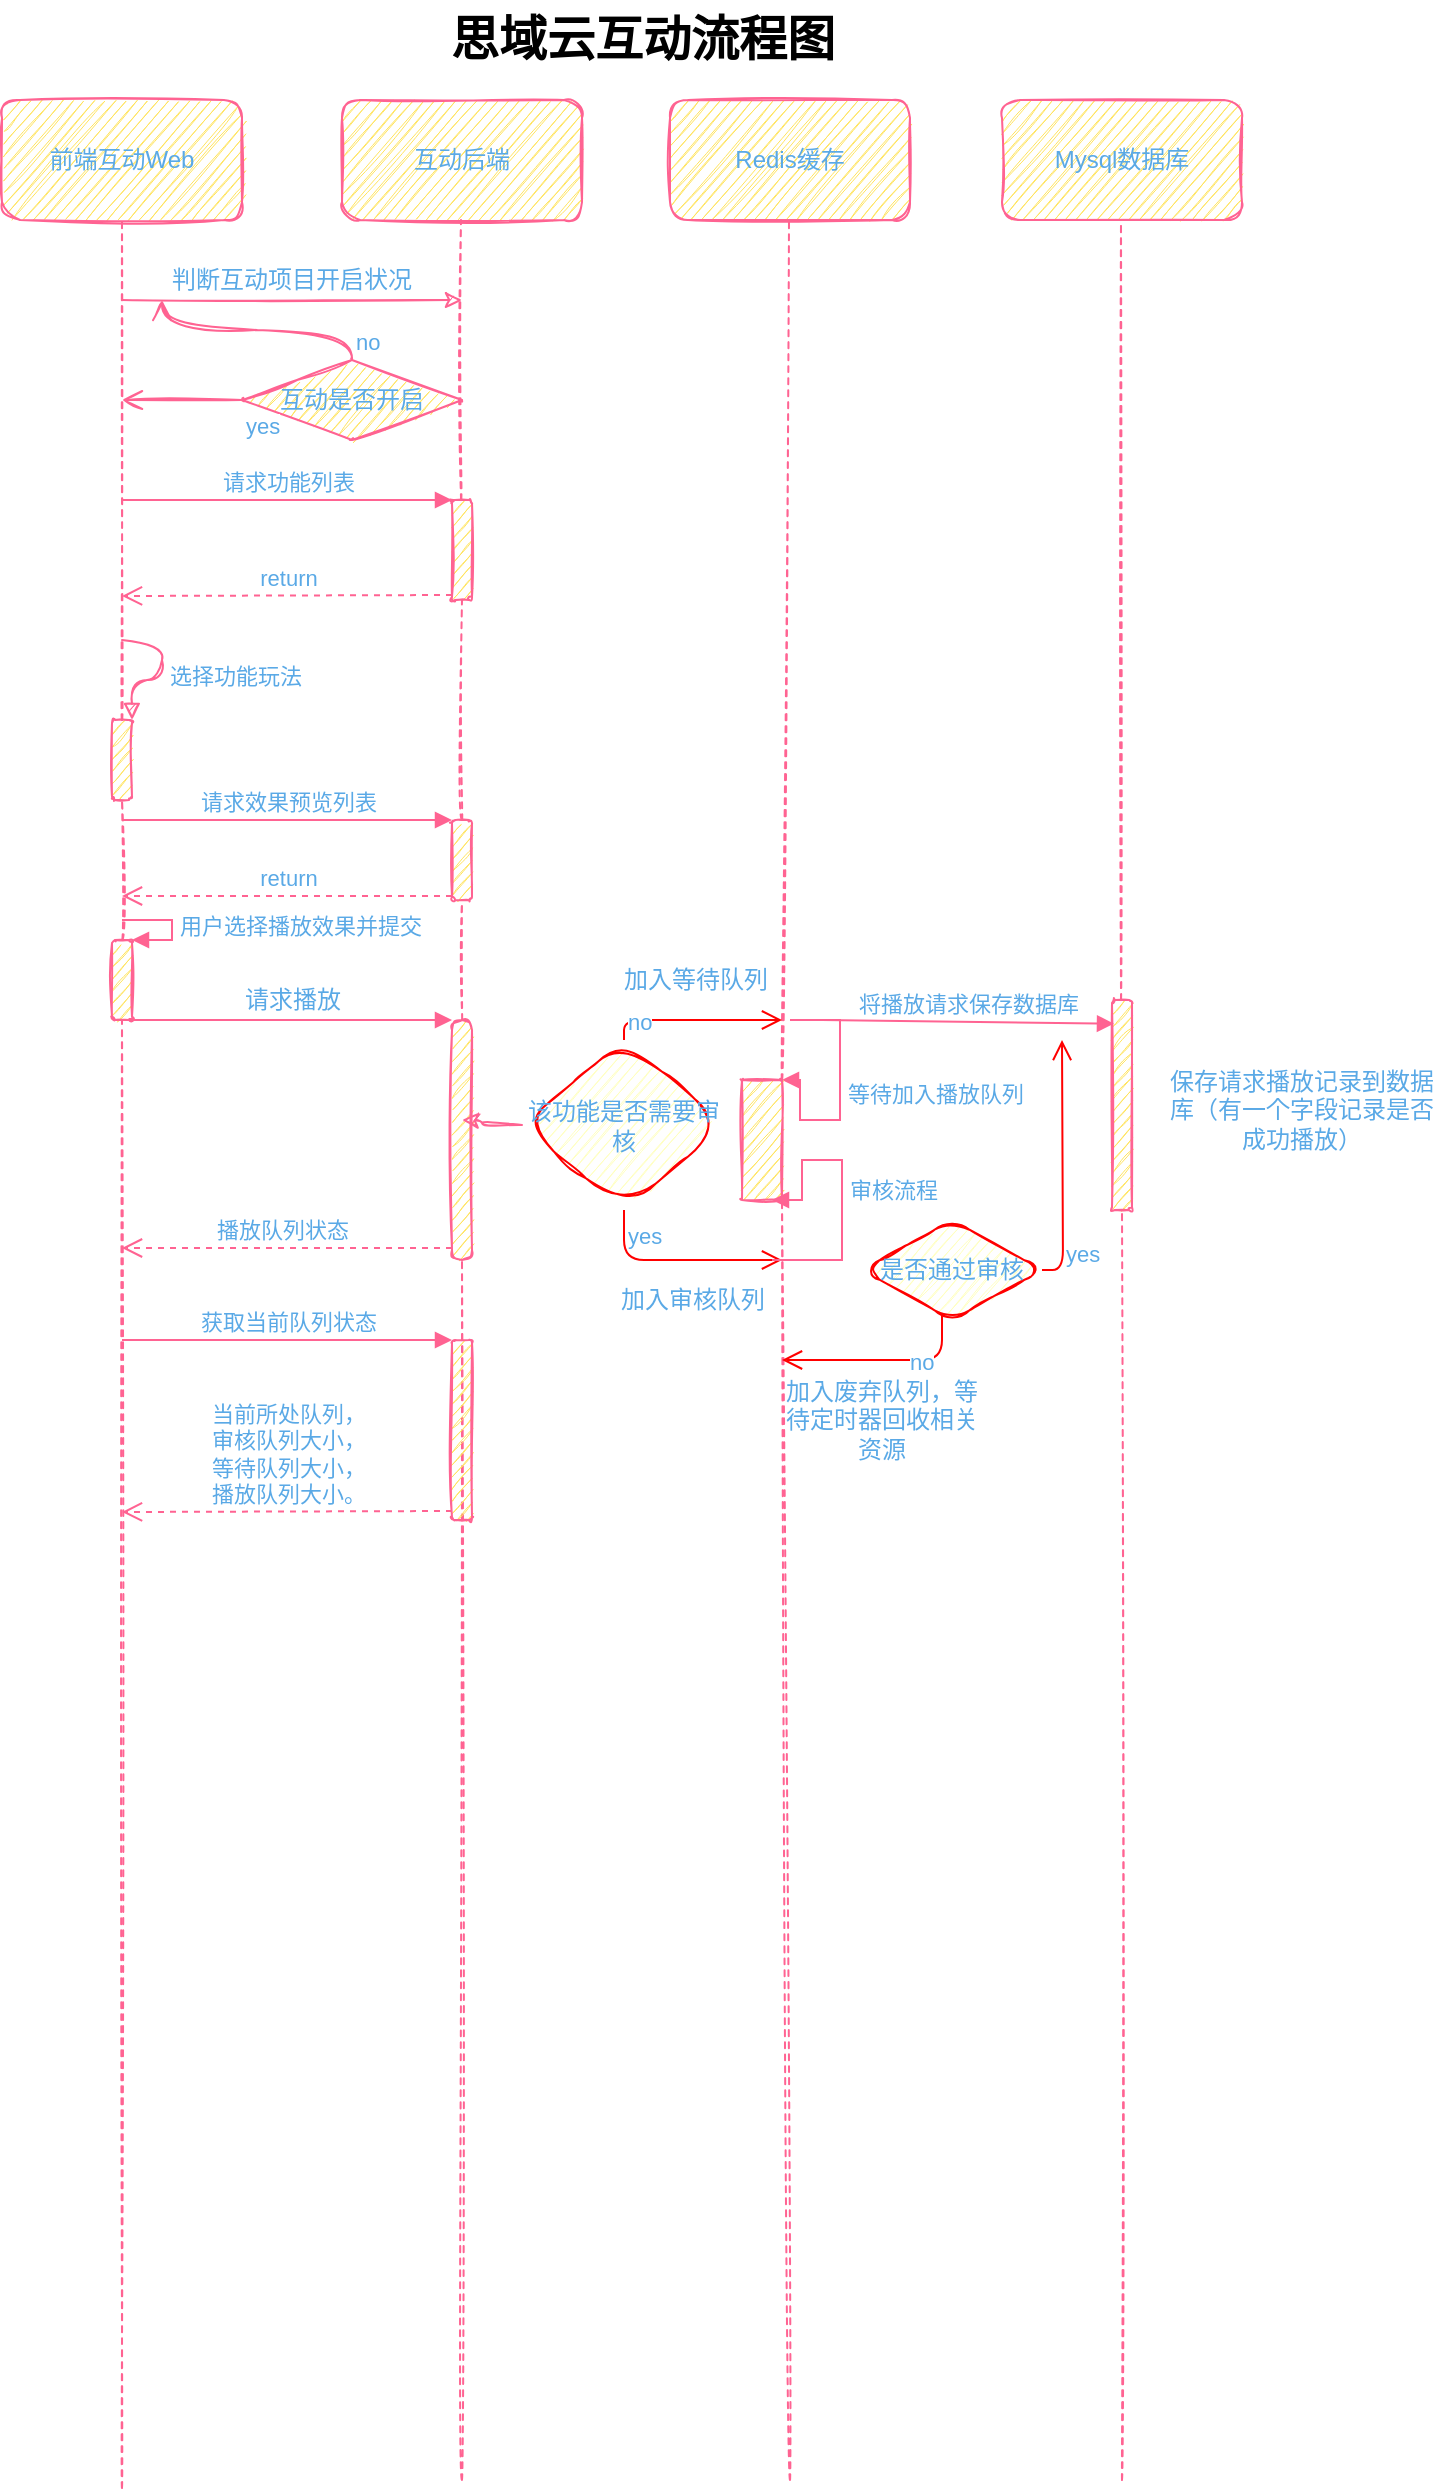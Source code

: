 <mxfile version="14.2.2" type="github"><diagram id="PcgzoLrbCrnPx952Tri7" name="Page-1"><mxGraphModel dx="1422" dy="794" grid="1" gridSize="10" guides="1" tooltips="1" connect="1" arrows="1" fold="1" page="1" pageScale="1" pageWidth="827" pageHeight="1169" math="0" shadow="0"><root><mxCell id="0"/><mxCell id="1" parent="0"/><mxCell id="JzUwozBTYSbF-wmLSSYQ-1" value="前端互动Web" style="whiteSpace=wrap;html=1;fillColor=#FFE45E;strokeColor=#FF6392;fontColor=#5AA9E6;sketch=1;rounded=1;" parent="1" vertex="1"><mxGeometry x="80" y="60" width="120" height="60" as="geometry"/></mxCell><mxCell id="JzUwozBTYSbF-wmLSSYQ-2" value="Redis缓存" style="whiteSpace=wrap;html=1;fillColor=#FFE45E;strokeColor=#FF6392;fontColor=#5AA9E6;sketch=1;rounded=1;" parent="1" vertex="1"><mxGeometry x="414" y="60" width="120" height="60" as="geometry"/></mxCell><mxCell id="JzUwozBTYSbF-wmLSSYQ-3" value="互动后端" style="whiteSpace=wrap;html=1;fillColor=#FFE45E;strokeColor=#FF6392;fontColor=#5AA9E6;sketch=1;rounded=1;" parent="1" vertex="1"><mxGeometry x="250" y="60" width="120" height="60" as="geometry"/></mxCell><mxCell id="JzUwozBTYSbF-wmLSSYQ-4" value="Mysql数据库" style="whiteSpace=wrap;html=1;fillColor=#FFE45E;strokeColor=#FF6392;fontColor=#5AA9E6;sketch=1;rounded=1;" parent="1" vertex="1"><mxGeometry x="580" y="60" width="120" height="60" as="geometry"/></mxCell><mxCell id="JzUwozBTYSbF-wmLSSYQ-5" value="" style="endArrow=none;dashed=1;html=1;strokeColor=#FF6392;fontColor=#5AA9E6;sketch=1;curved=1;" parent="1" source="Codr6L8IOe1PM9GCjD39-19" edge="1"><mxGeometry width="50" height="50" relative="1" as="geometry"><mxPoint x="140" y="780" as="sourcePoint"/><mxPoint x="140" y="120" as="targetPoint"/></mxGeometry></mxCell><mxCell id="JzUwozBTYSbF-wmLSSYQ-7" value="" style="endArrow=classic;html=1;strokeColor=#FF6392;fontColor=#5AA9E6;sketch=1;curved=1;" parent="1" edge="1"><mxGeometry width="50" height="50" relative="1" as="geometry"><mxPoint x="140" y="160" as="sourcePoint"/><mxPoint x="310" y="160" as="targetPoint"/><Array as="points"><mxPoint x="230" y="160"/></Array></mxGeometry></mxCell><mxCell id="JzUwozBTYSbF-wmLSSYQ-8" value="" style="endArrow=none;dashed=1;html=1;strokeColor=#FF6392;fontColor=#5AA9E6;sketch=1;curved=1;" parent="1" source="Codr6L8IOe1PM9GCjD39-28" edge="1"><mxGeometry width="50" height="50" relative="1" as="geometry"><mxPoint x="309.5" y="780" as="sourcePoint"/><mxPoint x="309.5" y="120" as="targetPoint"/></mxGeometry></mxCell><mxCell id="JzUwozBTYSbF-wmLSSYQ-9" value="" style="endArrow=none;dashed=1;html=1;strokeColor=#FF6392;fontColor=#5AA9E6;sketch=1;curved=1;" parent="1" source="Codr6L8IOe1PM9GCjD39-62" edge="1"><mxGeometry width="50" height="50" relative="1" as="geometry"><mxPoint x="474" y="1250" as="sourcePoint"/><mxPoint x="473.5" y="120" as="targetPoint"/></mxGeometry></mxCell><mxCell id="JzUwozBTYSbF-wmLSSYQ-10" value="" style="endArrow=none;dashed=1;html=1;strokeColor=#FF6392;fontColor=#5AA9E6;sketch=1;curved=1;" parent="1" source="Codr6L8IOe1PM9GCjD39-72" edge="1"><mxGeometry width="50" height="50" relative="1" as="geometry"><mxPoint x="640" y="1250" as="sourcePoint"/><mxPoint x="639.5" y="120" as="targetPoint"/></mxGeometry></mxCell><mxCell id="Codr6L8IOe1PM9GCjD39-1" value="判断互动项目开启状况" style="text;html=1;strokeColor=none;fillColor=none;align=center;verticalAlign=middle;whiteSpace=wrap;fontColor=#5AA9E6;sketch=1;rounded=1;" parent="1" vertex="1"><mxGeometry x="160" y="140" width="130" height="20" as="geometry"/></mxCell><mxCell id="Codr6L8IOe1PM9GCjD39-12" value="互动是否开启" style="rhombus;whiteSpace=wrap;html=1;fillColor=#FFE45E;strokeColor=#FF6392;fontColor=#5AA9E6;arcSize=0;sketch=1;rounded=1;" parent="1" vertex="1"><mxGeometry x="200" y="190" width="110" height="40" as="geometry"/></mxCell><mxCell id="Codr6L8IOe1PM9GCjD39-13" value="no" style="edgeStyle=orthogonalEdgeStyle;html=1;align=left;verticalAlign=bottom;endArrow=open;endSize=8;strokeColor=#FF6392;fillColor=#FFE45E;fontColor=#5AA9E6;entryX=0;entryY=1;entryDx=0;entryDy=0;sketch=1;curved=1;" parent="1" source="Codr6L8IOe1PM9GCjD39-12" target="Codr6L8IOe1PM9GCjD39-1" edge="1"><mxGeometry x="-1" relative="1" as="geometry"><mxPoint x="180" y="200" as="targetPoint"/></mxGeometry></mxCell><mxCell id="Codr6L8IOe1PM9GCjD39-14" value="yes" style="edgeStyle=orthogonalEdgeStyle;html=1;align=left;verticalAlign=top;endArrow=open;endSize=8;strokeColor=#FF6392;fillColor=#FFE45E;fontColor=#5AA9E6;sketch=1;curved=1;" parent="1" source="Codr6L8IOe1PM9GCjD39-12" edge="1"><mxGeometry x="-1" relative="1" as="geometry"><mxPoint x="140" y="210" as="targetPoint"/></mxGeometry></mxCell><mxCell id="Codr6L8IOe1PM9GCjD39-20" value="选择功能玩法" style="edgeStyle=orthogonalEdgeStyle;html=1;align=left;spacingLeft=2;endArrow=block;entryX=1;entryY=0;strokeColor=#FF6392;fillColor=#FFE45E;fontColor=#5AA9E6;sketch=1;curved=1;" parent="1" target="Codr6L8IOe1PM9GCjD39-19" edge="1"><mxGeometry relative="1" as="geometry"><mxPoint x="140" y="330" as="sourcePoint"/><Array as="points"><mxPoint x="160" y="330"/><mxPoint x="160" y="350"/><mxPoint x="145" y="350"/></Array><mxPoint as="offset"/></mxGeometry></mxCell><mxCell id="Codr6L8IOe1PM9GCjD39-25" value="请求效果预览列表" style="html=1;verticalAlign=bottom;endArrow=block;entryX=0;entryY=0;strokeColor=#FF6392;fillColor=#FFE45E;fontColor=#5AA9E6;" parent="1" target="Codr6L8IOe1PM9GCjD39-24" edge="1"><mxGeometry relative="1" as="geometry"><mxPoint x="140" y="420" as="sourcePoint"/></mxGeometry></mxCell><mxCell id="Codr6L8IOe1PM9GCjD39-26" value="return" style="html=1;verticalAlign=bottom;endArrow=open;dashed=1;endSize=8;exitX=0;exitY=0.95;strokeColor=#FF6392;fillColor=#FFE45E;fontColor=#5AA9E6;" parent="1" source="Codr6L8IOe1PM9GCjD39-24" edge="1"><mxGeometry relative="1" as="geometry"><mxPoint x="140" y="458" as="targetPoint"/></mxGeometry></mxCell><mxCell id="Codr6L8IOe1PM9GCjD39-24" value="" style="html=1;points=[];perimeter=orthogonalPerimeter;rounded=1;sketch=1;strokeColor=#FF6392;fillColor=#FFE45E;fontColor=#5AA9E6;" parent="1" vertex="1"><mxGeometry x="305" y="420" width="10" height="40" as="geometry"/></mxCell><mxCell id="Codr6L8IOe1PM9GCjD39-27" value="" style="endArrow=none;dashed=1;html=1;strokeColor=#FF6392;fontColor=#5AA9E6;sketch=1;curved=1;" parent="1" source="Codr6L8IOe1PM9GCjD39-36" target="Codr6L8IOe1PM9GCjD39-24" edge="1"><mxGeometry width="50" height="50" relative="1" as="geometry"><mxPoint x="309.5" y="780" as="sourcePoint"/><mxPoint x="309.5" y="120" as="targetPoint"/></mxGeometry></mxCell><mxCell id="Codr6L8IOe1PM9GCjD39-29" value="请求功能列表" style="html=1;verticalAlign=bottom;endArrow=block;entryX=0;entryY=0;strokeColor=#FF6392;fillColor=#FFE45E;fontColor=#5AA9E6;" parent="1" target="Codr6L8IOe1PM9GCjD39-28" edge="1"><mxGeometry relative="1" as="geometry"><mxPoint x="140" y="260" as="sourcePoint"/></mxGeometry></mxCell><mxCell id="Codr6L8IOe1PM9GCjD39-30" value="return" style="html=1;verticalAlign=bottom;endArrow=open;dashed=1;endSize=8;exitX=0;exitY=0.95;strokeColor=#FF6392;fillColor=#FFE45E;fontColor=#5AA9E6;" parent="1" source="Codr6L8IOe1PM9GCjD39-28" edge="1"><mxGeometry relative="1" as="geometry"><mxPoint x="140" y="308" as="targetPoint"/></mxGeometry></mxCell><mxCell id="Codr6L8IOe1PM9GCjD39-28" value="" style="html=1;points=[];perimeter=orthogonalPerimeter;rounded=1;sketch=1;strokeColor=#FF6392;fillColor=#FFE45E;fontColor=#5AA9E6;" parent="1" vertex="1"><mxGeometry x="305" y="260" width="10" height="50" as="geometry"/></mxCell><mxCell id="Codr6L8IOe1PM9GCjD39-31" value="" style="endArrow=none;dashed=1;html=1;strokeColor=#FF6392;fontColor=#5AA9E6;sketch=1;curved=1;" parent="1" source="Codr6L8IOe1PM9GCjD39-24" target="Codr6L8IOe1PM9GCjD39-28" edge="1"><mxGeometry width="50" height="50" relative="1" as="geometry"><mxPoint x="309.5" y="450" as="sourcePoint"/><mxPoint x="309.5" y="120" as="targetPoint"/></mxGeometry></mxCell><mxCell id="Codr6L8IOe1PM9GCjD39-19" value="" style="html=1;points=[];perimeter=orthogonalPerimeter;strokeColor=#FF6392;fillColor=#FFE45E;fontColor=#5AA9E6;sketch=1;rounded=1;" parent="1" vertex="1"><mxGeometry x="135" y="370" width="10" height="40" as="geometry"/></mxCell><mxCell id="Codr6L8IOe1PM9GCjD39-32" value="" style="endArrow=none;dashed=1;html=1;strokeColor=#FF6392;fontColor=#5AA9E6;sketch=1;curved=1;" parent="1" source="Codr6L8IOe1PM9GCjD39-33" target="Codr6L8IOe1PM9GCjD39-19" edge="1"><mxGeometry width="50" height="50" relative="1" as="geometry"><mxPoint x="140" y="780" as="sourcePoint"/><mxPoint x="140" y="120" as="targetPoint"/></mxGeometry></mxCell><mxCell id="Codr6L8IOe1PM9GCjD39-34" value="用户选择播放效果并提交" style="edgeStyle=orthogonalEdgeStyle;html=1;align=left;spacingLeft=2;endArrow=block;rounded=0;entryX=1;entryY=0;strokeColor=#FF6392;fillColor=#FFE45E;fontColor=#5AA9E6;" parent="1" target="Codr6L8IOe1PM9GCjD39-33" edge="1"><mxGeometry relative="1" as="geometry"><mxPoint x="140" y="470" as="sourcePoint"/><Array as="points"><mxPoint x="165" y="470"/></Array></mxGeometry></mxCell><mxCell id="Codr6L8IOe1PM9GCjD39-37" value="" style="verticalAlign=bottom;endArrow=block;entryX=0;entryY=0;strokeColor=#FF6392;fillColor=#FFE45E;fontColor=#5AA9E6;html=1;metaEdit=0;" parent="1" target="Codr6L8IOe1PM9GCjD39-36" edge="1"><mxGeometry relative="1" as="geometry"><mxPoint x="140" y="520" as="sourcePoint"/><Array as="points"><mxPoint x="220" y="520"/></Array></mxGeometry></mxCell><mxCell id="Codr6L8IOe1PM9GCjD39-38" value="播放队列状态" style="html=1;verticalAlign=bottom;endArrow=open;dashed=1;endSize=8;exitX=0;exitY=0.95;strokeColor=#FF6392;fillColor=#FFE45E;fontColor=#5AA9E6;" parent="1" source="Codr6L8IOe1PM9GCjD39-36" edge="1"><mxGeometry x="0.03" relative="1" as="geometry"><mxPoint x="140" y="634" as="targetPoint"/><mxPoint as="offset"/></mxGeometry></mxCell><mxCell id="Codr6L8IOe1PM9GCjD39-36" value="" style="html=1;points=[];perimeter=orthogonalPerimeter;rounded=1;sketch=1;strokeColor=#FF6392;fillColor=#FFE45E;fontColor=#5AA9E6;arcSize=50;" parent="1" vertex="1"><mxGeometry x="305" y="520" width="10" height="120" as="geometry"/></mxCell><mxCell id="Codr6L8IOe1PM9GCjD39-39" value="" style="endArrow=none;dashed=1;html=1;strokeColor=#FF6392;fontColor=#5AA9E6;sketch=1;curved=1;" parent="1" target="Codr6L8IOe1PM9GCjD39-36" edge="1"><mxGeometry width="50" height="50" relative="1" as="geometry"><mxPoint x="310" y="1250" as="sourcePoint"/><mxPoint x="309.5" y="460" as="targetPoint"/></mxGeometry></mxCell><mxCell id="Codr6L8IOe1PM9GCjD39-33" value="" style="html=1;points=[];perimeter=orthogonalPerimeter;rounded=1;sketch=1;strokeColor=#FF6392;fillColor=#FFE45E;fontColor=#5AA9E6;" parent="1" vertex="1"><mxGeometry x="135" y="480" width="10" height="40" as="geometry"/></mxCell><mxCell id="Codr6L8IOe1PM9GCjD39-40" value="" style="endArrow=none;dashed=1;html=1;strokeColor=#FF6392;fontColor=#5AA9E6;sketch=1;curved=1;" parent="1" target="Codr6L8IOe1PM9GCjD39-33" edge="1"><mxGeometry width="50" height="50" relative="1" as="geometry"><mxPoint x="140" y="1254" as="sourcePoint"/><mxPoint x="140" y="410" as="targetPoint"/></mxGeometry></mxCell><mxCell id="Codr6L8IOe1PM9GCjD39-42" value="请求播放" style="text;html=1;strokeColor=none;fillColor=none;align=center;verticalAlign=middle;whiteSpace=wrap;rounded=0;sketch=1;fontColor=#5AA9E6;" parent="1" vertex="1"><mxGeometry x="197.5" y="500" width="55" height="20" as="geometry"/></mxCell><mxCell id="Codr6L8IOe1PM9GCjD39-44" value="思域云互动流程图" style="text;strokeColor=none;fillColor=none;html=1;fontSize=24;fontStyle=1;verticalAlign=middle;align=center;rounded=1;sketch=1;" parent="1" vertex="1"><mxGeometry x="350" y="10" width="100" height="40" as="geometry"/></mxCell><mxCell id="Codr6L8IOe1PM9GCjD39-46" value="" style="html=1;points=[];perimeter=orthogonalPerimeter;rounded=1;sketch=1;strokeColor=#FF6392;fillColor=#FFE45E;fontColor=#5AA9E6;" parent="1" vertex="1"><mxGeometry x="305" y="680" width="10" height="90" as="geometry"/></mxCell><mxCell id="Codr6L8IOe1PM9GCjD39-47" value="获取当前队列状态" style="html=1;verticalAlign=bottom;endArrow=block;entryX=0;entryY=0;strokeColor=#FF6392;fillColor=#FFE45E;fontColor=#5AA9E6;" parent="1" target="Codr6L8IOe1PM9GCjD39-46" edge="1"><mxGeometry relative="1" as="geometry"><mxPoint x="140" y="680" as="sourcePoint"/></mxGeometry></mxCell><mxCell id="Codr6L8IOe1PM9GCjD39-48" value="当前所处队列，&lt;br&gt;审核队列大小，&lt;br&gt;等待队列大小，&lt;br&gt;播放队列大小。" style="html=1;verticalAlign=bottom;endArrow=open;dashed=1;endSize=8;exitX=0;exitY=0.95;strokeColor=#FF6392;fillColor=#FFE45E;fontColor=#5AA9E6;" parent="1" source="Codr6L8IOe1PM9GCjD39-46" edge="1"><mxGeometry relative="1" as="geometry"><mxPoint x="140" y="766" as="targetPoint"/></mxGeometry></mxCell><mxCell id="Codr6L8IOe1PM9GCjD39-58" value="" style="edgeStyle=orthogonalEdgeStyle;curved=1;rounded=1;sketch=1;orthogonalLoop=1;jettySize=auto;html=1;strokeColor=#FF6392;fillColor=#FFE45E;fontColor=#5AA9E6;" parent="1" source="Codr6L8IOe1PM9GCjD39-50" edge="1"><mxGeometry relative="1" as="geometry"><mxPoint x="310" y="570" as="targetPoint"/></mxGeometry></mxCell><mxCell id="Codr6L8IOe1PM9GCjD39-50" value="该功能是否需要审核" style="rhombus;whiteSpace=wrap;html=1;fillColor=#ffffc0;strokeColor=#ff0000;rounded=1;sketch=1;fontColor=#5AA9E6;arcSize=50;" parent="1" vertex="1"><mxGeometry x="340" y="530" width="102" height="85" as="geometry"/></mxCell><mxCell id="Codr6L8IOe1PM9GCjD39-51" value="no" style="edgeStyle=orthogonalEdgeStyle;html=1;align=left;verticalAlign=bottom;endArrow=open;endSize=8;strokeColor=#ff0000;fillColor=#FFE45E;fontColor=#5AA9E6;" parent="1" source="Codr6L8IOe1PM9GCjD39-50" edge="1"><mxGeometry x="-1" relative="1" as="geometry"><mxPoint x="470" y="520" as="targetPoint"/><Array as="points"><mxPoint x="391" y="520"/><mxPoint x="465" y="520"/></Array></mxGeometry></mxCell><mxCell id="Codr6L8IOe1PM9GCjD39-52" value="yes" style="edgeStyle=orthogonalEdgeStyle;html=1;align=left;verticalAlign=top;endArrow=open;endSize=8;strokeColor=#ff0000;fillColor=#FFE45E;fontColor=#5AA9E6;" parent="1" source="Codr6L8IOe1PM9GCjD39-50" edge="1"><mxGeometry x="-1" relative="1" as="geometry"><mxPoint x="470" y="640" as="targetPoint"/><Array as="points"><mxPoint x="391" y="640"/></Array></mxGeometry></mxCell><mxCell id="Codr6L8IOe1PM9GCjD39-59" value="加入等待队列" style="text;html=1;strokeColor=none;fillColor=none;align=center;verticalAlign=middle;whiteSpace=wrap;rounded=0;sketch=1;fontColor=#5AA9E6;" parent="1" vertex="1"><mxGeometry x="390" y="490" width="74" height="20" as="geometry"/></mxCell><mxCell id="Codr6L8IOe1PM9GCjD39-60" value="加入审核队列" style="text;html=1;strokeColor=none;fillColor=none;align=center;verticalAlign=middle;whiteSpace=wrap;rounded=0;sketch=1;fontColor=#5AA9E6;" parent="1" vertex="1"><mxGeometry x="387" y="650" width="77" height="20" as="geometry"/></mxCell><mxCell id="Codr6L8IOe1PM9GCjD39-63" value="等待加入播放队列" style="edgeStyle=orthogonalEdgeStyle;html=1;align=left;spacingLeft=2;endArrow=block;rounded=0;entryX=1;entryY=0;strokeColor=#FF6392;fillColor=#FFE45E;fontColor=#5AA9E6;" parent="1" target="Codr6L8IOe1PM9GCjD39-62" edge="1"><mxGeometry relative="1" as="geometry"><mxPoint x="474" y="520" as="sourcePoint"/><Array as="points"><mxPoint x="474" y="520"/><mxPoint x="499" y="520"/><mxPoint x="499" y="570"/><mxPoint x="479" y="570"/></Array></mxGeometry></mxCell><mxCell id="Codr6L8IOe1PM9GCjD39-62" value="" style="html=1;points=[];perimeter=orthogonalPerimeter;rounded=1;sketch=1;strokeColor=#FF6392;fillColor=#FFE45E;fontColor=#5AA9E6;arcSize=0;" parent="1" vertex="1"><mxGeometry x="450" y="550" width="20" height="60" as="geometry"/></mxCell><mxCell id="Codr6L8IOe1PM9GCjD39-64" value="" style="endArrow=none;dashed=1;html=1;strokeColor=#FF6392;fontColor=#5AA9E6;sketch=1;curved=1;" parent="1" target="Codr6L8IOe1PM9GCjD39-62" edge="1"><mxGeometry width="50" height="50" relative="1" as="geometry"><mxPoint x="474" y="1250" as="sourcePoint"/><mxPoint x="473.5" y="120" as="targetPoint"/></mxGeometry></mxCell><mxCell id="Codr6L8IOe1PM9GCjD39-66" value="审核流程" style="edgeStyle=orthogonalEdgeStyle;html=1;align=left;spacingLeft=2;endArrow=block;rounded=0;strokeColor=#FF6392;fillColor=#FFE45E;fontColor=#5AA9E6;" parent="1" edge="1"><mxGeometry relative="1" as="geometry"><mxPoint x="465" y="640" as="sourcePoint"/><Array as="points"><mxPoint x="500" y="640"/><mxPoint x="500" y="590"/><mxPoint x="480" y="590"/><mxPoint x="480" y="610"/></Array><mxPoint x="465" y="610" as="targetPoint"/></mxGeometry></mxCell><mxCell id="Codr6L8IOe1PM9GCjD39-67" value="是否通过审核" style="rhombus;whiteSpace=wrap;html=1;fillColor=#ffffc0;strokeColor=#ff0000;rounded=1;sketch=1;fontColor=#5AA9E6;" parent="1" vertex="1"><mxGeometry x="510" y="620" width="90" height="50" as="geometry"/></mxCell><mxCell id="Codr6L8IOe1PM9GCjD39-68" value="no" style="edgeStyle=orthogonalEdgeStyle;html=1;align=left;verticalAlign=bottom;endArrow=open;endSize=8;strokeColor=#ff0000;fillColor=#FFE45E;fontColor=#5AA9E6;" parent="1" source="Codr6L8IOe1PM9GCjD39-67" edge="1"><mxGeometry x="-0.2" y="10" relative="1" as="geometry"><mxPoint x="470" y="690" as="targetPoint"/><Array as="points"><mxPoint x="550" y="690"/><mxPoint x="550" y="690"/></Array><mxPoint as="offset"/></mxGeometry></mxCell><mxCell id="Codr6L8IOe1PM9GCjD39-70" value="加入废弃队列，等待定时器回收相关资源" style="text;html=1;strokeColor=none;fillColor=none;align=center;verticalAlign=middle;whiteSpace=wrap;rounded=0;sketch=1;fontColor=#5AA9E6;" parent="1" vertex="1"><mxGeometry x="470" y="710" width="100" height="20" as="geometry"/></mxCell><mxCell id="Codr6L8IOe1PM9GCjD39-72" value="" style="html=1;points=[];perimeter=orthogonalPerimeter;rounded=1;sketch=1;strokeColor=#FF6392;fillColor=#FFE45E;fontColor=#5AA9E6;" parent="1" vertex="1"><mxGeometry x="635" y="510" width="10" height="105" as="geometry"/></mxCell><mxCell id="Codr6L8IOe1PM9GCjD39-73" value="" style="endArrow=none;dashed=1;html=1;strokeColor=#FF6392;fontColor=#5AA9E6;sketch=1;curved=1;" parent="1" target="Codr6L8IOe1PM9GCjD39-72" edge="1"><mxGeometry width="50" height="50" relative="1" as="geometry"><mxPoint x="640" y="1250" as="sourcePoint"/><mxPoint x="639.5" y="120" as="targetPoint"/></mxGeometry></mxCell><mxCell id="Codr6L8IOe1PM9GCjD39-74" value="将播放请求保存数据库" style="html=1;verticalAlign=bottom;endArrow=block;strokeColor=#FF6392;fillColor=#FFE45E;fontColor=#5AA9E6;entryX=0.1;entryY=0.113;entryDx=0;entryDy=0;entryPerimeter=0;" parent="1" target="Codr6L8IOe1PM9GCjD39-72" edge="1"><mxGeometry width="80" relative="1" as="geometry"><mxPoint x="490" y="520" as="sourcePoint"/><mxPoint x="570" y="520" as="targetPoint"/></mxGeometry></mxCell><mxCell id="Codr6L8IOe1PM9GCjD39-75" value="保存请求播放记录到数据库（有一个字段记录是否成功播放）" style="text;html=1;strokeColor=none;fillColor=none;align=center;verticalAlign=middle;whiteSpace=wrap;rounded=0;sketch=1;fontColor=#5AA9E6;" parent="1" vertex="1"><mxGeometry x="660" y="515" width="140" height="100" as="geometry"/></mxCell><mxCell id="Codr6L8IOe1PM9GCjD39-77" value="yes" style="edgeStyle=orthogonalEdgeStyle;html=1;align=left;verticalAlign=top;endArrow=open;endSize=8;strokeColor=#ff0000;fillColor=#FFE45E;fontColor=#5AA9E6;exitX=1;exitY=0.5;exitDx=0;exitDy=0;" parent="1" source="Codr6L8IOe1PM9GCjD39-67" edge="1"><mxGeometry x="-0.5" relative="1" as="geometry"><mxPoint x="610" y="530" as="targetPoint"/><mxPoint x="600" y="645" as="sourcePoint"/><mxPoint as="offset"/></mxGeometry></mxCell></root></mxGraphModel></diagram></mxfile>